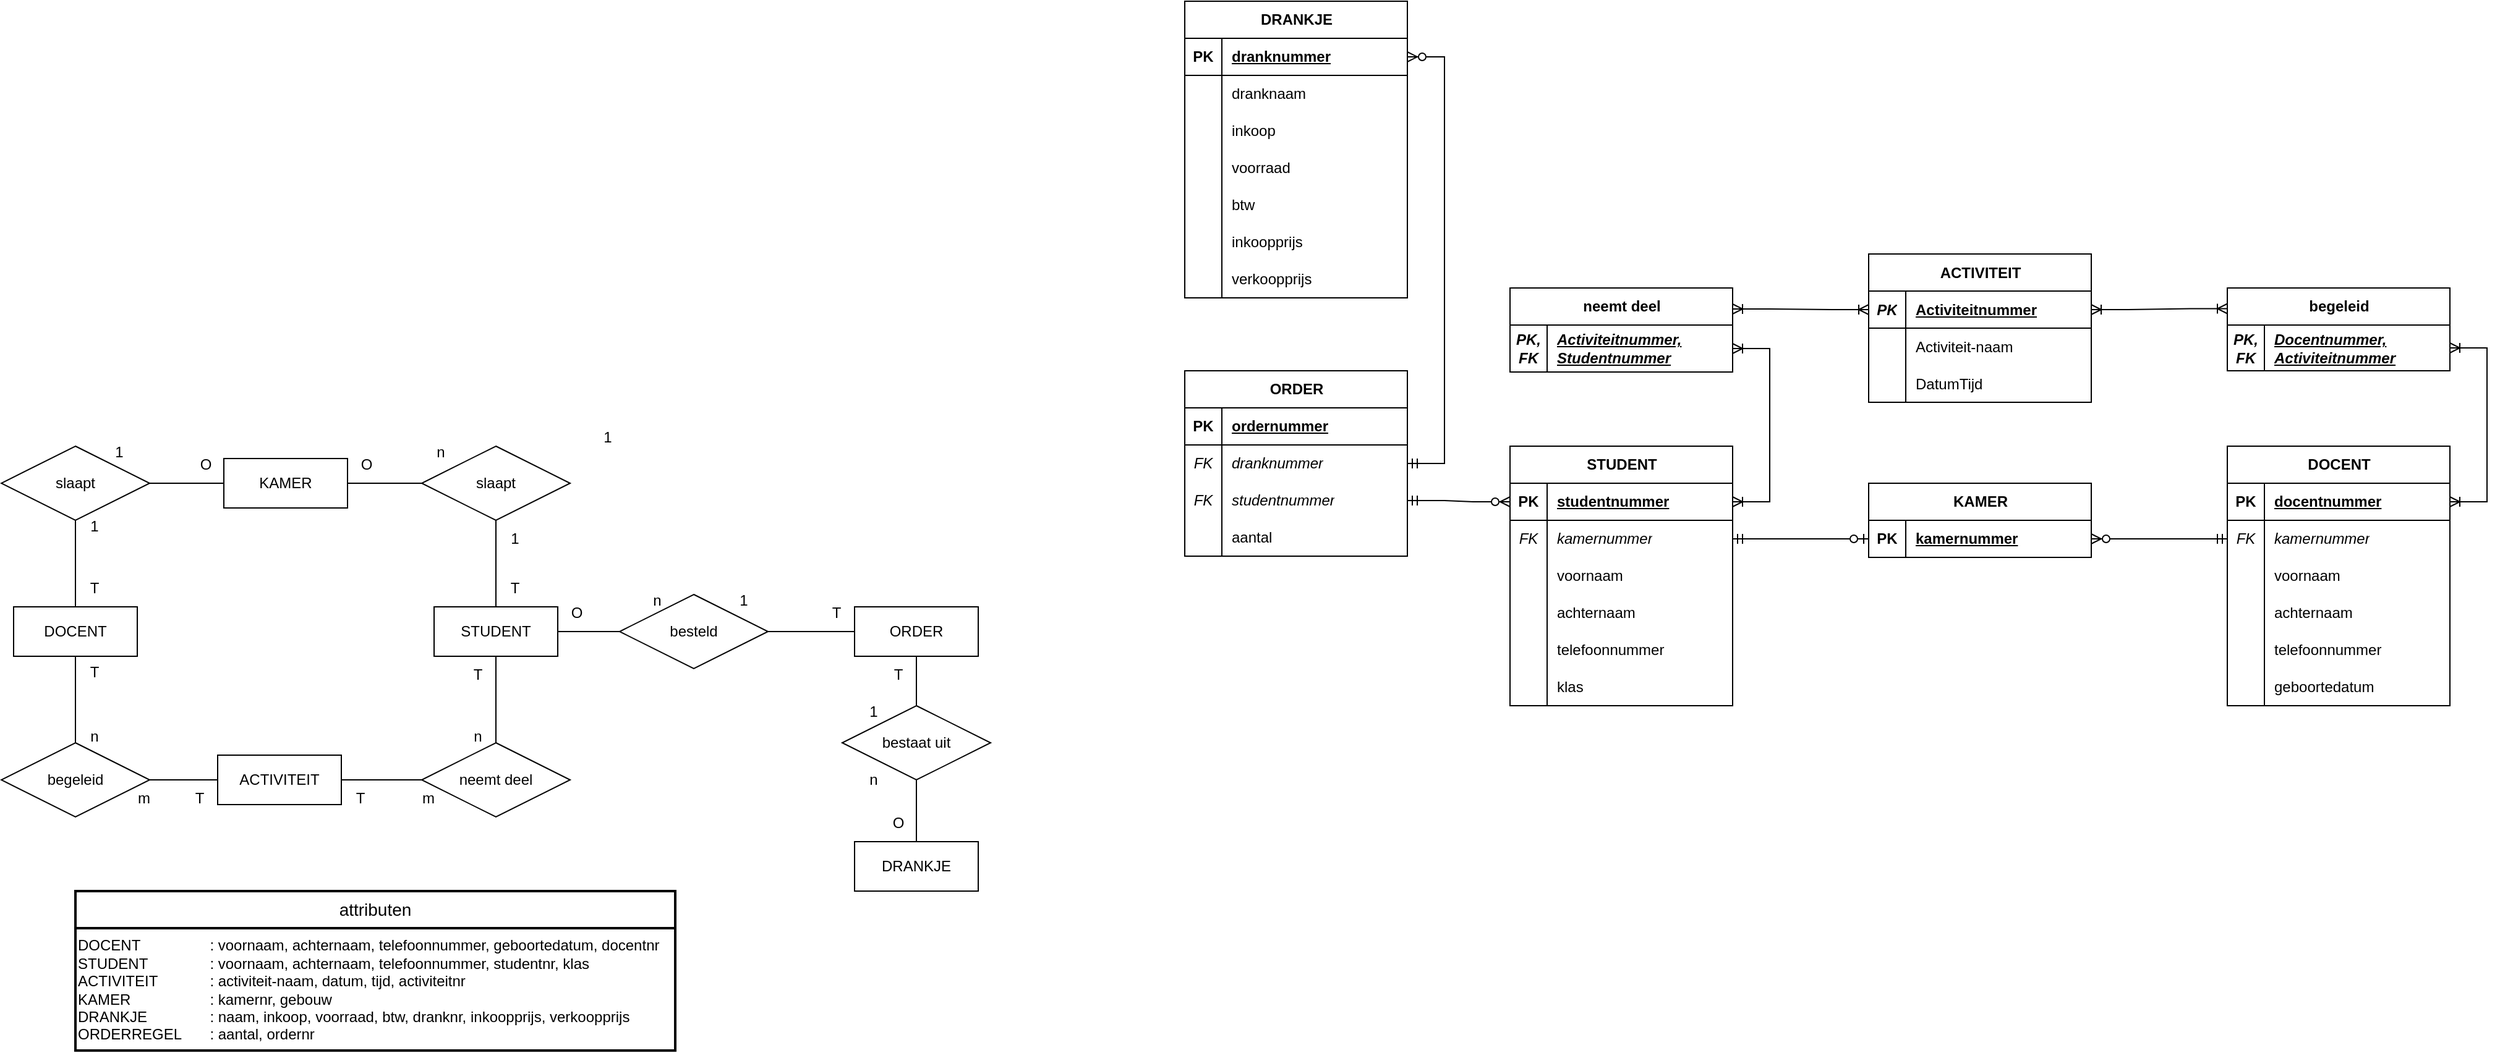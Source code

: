<mxfile version="24.0.5" type="device">
  <diagram name="Pagina-1" id="Z-aRBNLCHlmjmIRSi3kA">
    <mxGraphModel dx="1877" dy="1727" grid="1" gridSize="10" guides="1" tooltips="1" connect="1" arrows="1" fold="1" page="1" pageScale="1" pageWidth="827" pageHeight="1169" math="0" shadow="0">
      <root>
        <mxCell id="0" />
        <mxCell id="1" parent="0" />
        <mxCell id="k1goJdBVAgfSbIwCHlyR-1" value="DOCENT" style="whiteSpace=wrap;html=1;align=center;" parent="1" vertex="1">
          <mxGeometry x="-120" y="330" width="100" height="40" as="geometry" />
        </mxCell>
        <mxCell id="k1goJdBVAgfSbIwCHlyR-2" value="KAMER" style="whiteSpace=wrap;html=1;align=center;" parent="1" vertex="1">
          <mxGeometry x="50" y="210" width="100" height="40" as="geometry" />
        </mxCell>
        <mxCell id="k1goJdBVAgfSbIwCHlyR-5" value="STUDENT" style="whiteSpace=wrap;html=1;align=center;" parent="1" vertex="1">
          <mxGeometry x="220" y="330" width="100" height="40" as="geometry" />
        </mxCell>
        <mxCell id="k1goJdBVAgfSbIwCHlyR-6" value="slaapt" style="shape=rhombus;perimeter=rhombusPerimeter;whiteSpace=wrap;html=1;align=center;" parent="1" vertex="1">
          <mxGeometry x="-130" y="200" width="120" height="60" as="geometry" />
        </mxCell>
        <mxCell id="k1goJdBVAgfSbIwCHlyR-7" value="slaapt" style="shape=rhombus;perimeter=rhombusPerimeter;whiteSpace=wrap;html=1;align=center;" parent="1" vertex="1">
          <mxGeometry x="210" y="200" width="120" height="60" as="geometry" />
        </mxCell>
        <mxCell id="k1goJdBVAgfSbIwCHlyR-8" value="" style="endArrow=none;html=1;rounded=0;entryX=1;entryY=0.5;entryDx=0;entryDy=0;exitX=0;exitY=0.5;exitDx=0;exitDy=0;" parent="1" source="k1goJdBVAgfSbIwCHlyR-2" target="k1goJdBVAgfSbIwCHlyR-6" edge="1">
          <mxGeometry width="50" height="50" relative="1" as="geometry">
            <mxPoint x="-180" y="210" as="sourcePoint" />
            <mxPoint x="-120" y="220" as="targetPoint" />
            <Array as="points" />
          </mxGeometry>
        </mxCell>
        <mxCell id="k1goJdBVAgfSbIwCHlyR-9" value="" style="endArrow=none;html=1;rounded=0;entryX=0;entryY=0.5;entryDx=0;entryDy=0;exitX=1;exitY=0.5;exitDx=0;exitDy=0;" parent="1" source="k1goJdBVAgfSbIwCHlyR-2" target="k1goJdBVAgfSbIwCHlyR-7" edge="1">
          <mxGeometry width="50" height="50" relative="1" as="geometry">
            <mxPoint x="125" y="130" as="sourcePoint" />
            <mxPoint x="40" y="210" as="targetPoint" />
            <Array as="points" />
          </mxGeometry>
        </mxCell>
        <mxCell id="k1goJdBVAgfSbIwCHlyR-10" value="" style="endArrow=none;html=1;rounded=0;exitX=0.5;exitY=0;exitDx=0;exitDy=0;entryX=0.5;entryY=1;entryDx=0;entryDy=0;" parent="1" source="k1goJdBVAgfSbIwCHlyR-1" target="k1goJdBVAgfSbIwCHlyR-6" edge="1">
          <mxGeometry width="50" height="50" relative="1" as="geometry">
            <mxPoint x="-60" y="320" as="sourcePoint" />
            <mxPoint x="-10" y="270" as="targetPoint" />
          </mxGeometry>
        </mxCell>
        <mxCell id="k1goJdBVAgfSbIwCHlyR-12" value="" style="endArrow=none;html=1;rounded=0;entryX=0.5;entryY=0;entryDx=0;entryDy=0;exitX=0.5;exitY=1;exitDx=0;exitDy=0;" parent="1" source="k1goJdBVAgfSbIwCHlyR-7" target="k1goJdBVAgfSbIwCHlyR-5" edge="1">
          <mxGeometry width="50" height="50" relative="1" as="geometry">
            <mxPoint x="220" y="270" as="sourcePoint" />
            <mxPoint x="135" y="350" as="targetPoint" />
          </mxGeometry>
        </mxCell>
        <mxCell id="k1goJdBVAgfSbIwCHlyR-13" value="1" style="text;html=1;align=center;verticalAlign=middle;resizable=0;points=[];autosize=1;strokeColor=none;fillColor=none;" parent="1" vertex="1">
          <mxGeometry x="-70" y="250" width="30" height="30" as="geometry" />
        </mxCell>
        <mxCell id="k1goJdBVAgfSbIwCHlyR-14" value="T" style="text;html=1;align=center;verticalAlign=middle;resizable=0;points=[];autosize=1;strokeColor=none;fillColor=none;" parent="1" vertex="1">
          <mxGeometry x="-70" y="300" width="30" height="30" as="geometry" />
        </mxCell>
        <mxCell id="k1goJdBVAgfSbIwCHlyR-15" value="1" style="text;html=1;align=center;verticalAlign=middle;resizable=0;points=[];autosize=1;strokeColor=none;fillColor=none;" parent="1" vertex="1">
          <mxGeometry x="270" y="260" width="30" height="30" as="geometry" />
        </mxCell>
        <mxCell id="k1goJdBVAgfSbIwCHlyR-16" value="T" style="text;html=1;align=center;verticalAlign=middle;resizable=0;points=[];autosize=1;strokeColor=none;fillColor=none;" parent="1" vertex="1">
          <mxGeometry x="270" y="300" width="30" height="30" as="geometry" />
        </mxCell>
        <mxCell id="k1goJdBVAgfSbIwCHlyR-18" value="O" style="text;html=1;align=center;verticalAlign=middle;resizable=0;points=[];autosize=1;strokeColor=none;fillColor=none;" parent="1" vertex="1">
          <mxGeometry x="20" y="200" width="30" height="30" as="geometry" />
        </mxCell>
        <mxCell id="k1goJdBVAgfSbIwCHlyR-19" value="O" style="text;html=1;align=center;verticalAlign=middle;resizable=0;points=[];autosize=1;strokeColor=none;fillColor=none;" parent="1" vertex="1">
          <mxGeometry x="150" y="200" width="30" height="30" as="geometry" />
        </mxCell>
        <mxCell id="k1goJdBVAgfSbIwCHlyR-20" value="1" style="text;html=1;align=center;verticalAlign=middle;resizable=0;points=[];autosize=1;strokeColor=none;fillColor=none;" parent="1" vertex="1">
          <mxGeometry x="-50" y="190" width="30" height="30" as="geometry" />
        </mxCell>
        <mxCell id="k1goJdBVAgfSbIwCHlyR-21" value="n" style="text;html=1;align=center;verticalAlign=middle;resizable=0;points=[];autosize=1;strokeColor=none;fillColor=none;" parent="1" vertex="1">
          <mxGeometry x="210" y="190" width="30" height="30" as="geometry" />
        </mxCell>
        <mxCell id="k1goJdBVAgfSbIwCHlyR-22" value="begeleid" style="shape=rhombus;perimeter=rhombusPerimeter;whiteSpace=wrap;html=1;align=center;" parent="1" vertex="1">
          <mxGeometry x="-130" y="440" width="120" height="60" as="geometry" />
        </mxCell>
        <mxCell id="k1goJdBVAgfSbIwCHlyR-23" value="" style="endArrow=none;html=1;rounded=0;entryX=0.5;entryY=0;entryDx=0;entryDy=0;exitX=0.5;exitY=1;exitDx=0;exitDy=0;" parent="1" source="k1goJdBVAgfSbIwCHlyR-1" target="k1goJdBVAgfSbIwCHlyR-22" edge="1">
          <mxGeometry width="50" height="50" relative="1" as="geometry">
            <mxPoint x="-50" y="370" as="sourcePoint" />
            <mxPoint x="-25" y="430" as="targetPoint" />
          </mxGeometry>
        </mxCell>
        <mxCell id="k1goJdBVAgfSbIwCHlyR-25" value="" style="endArrow=none;html=1;rounded=0;exitX=0.5;exitY=0;exitDx=0;exitDy=0;entryX=0.5;entryY=1;entryDx=0;entryDy=0;" parent="1" source="k1goJdBVAgfSbIwCHlyR-26" target="k1goJdBVAgfSbIwCHlyR-5" edge="1">
          <mxGeometry width="50" height="50" relative="1" as="geometry">
            <mxPoint x="220" y="430" as="sourcePoint" />
            <mxPoint x="255" y="370" as="targetPoint" />
          </mxGeometry>
        </mxCell>
        <mxCell id="k1goJdBVAgfSbIwCHlyR-26" value="neemt deel" style="shape=rhombus;perimeter=rhombusPerimeter;whiteSpace=wrap;html=1;align=center;" parent="1" vertex="1">
          <mxGeometry x="210" y="440" width="120" height="60" as="geometry" />
        </mxCell>
        <mxCell id="k1goJdBVAgfSbIwCHlyR-28" value="" style="endArrow=none;html=1;rounded=0;entryX=0;entryY=0.5;entryDx=0;entryDy=0;exitX=1;exitY=0.5;exitDx=0;exitDy=0;" parent="1" source="k1goJdBVAgfSbIwCHlyR-22" target="k1goJdBVAgfSbIwCHlyR-30" edge="1">
          <mxGeometry width="50" height="50" relative="1" as="geometry">
            <mxPoint x="-25" y="510" as="sourcePoint" />
            <mxPoint x="70" y="590" as="targetPoint" />
          </mxGeometry>
        </mxCell>
        <mxCell id="k1goJdBVAgfSbIwCHlyR-29" value="" style="endArrow=none;html=1;rounded=0;entryX=1;entryY=0.5;entryDx=0;entryDy=0;exitX=0;exitY=0.5;exitDx=0;exitDy=0;" parent="1" source="k1goJdBVAgfSbIwCHlyR-26" target="k1goJdBVAgfSbIwCHlyR-30" edge="1">
          <mxGeometry width="50" height="50" relative="1" as="geometry">
            <mxPoint x="220" y="510" as="sourcePoint" />
            <mxPoint x="135" y="590" as="targetPoint" />
          </mxGeometry>
        </mxCell>
        <mxCell id="k1goJdBVAgfSbIwCHlyR-30" value="ACTIVITEIT" style="whiteSpace=wrap;html=1;align=center;" parent="1" vertex="1">
          <mxGeometry x="45" y="450" width="100" height="40" as="geometry" />
        </mxCell>
        <mxCell id="k1goJdBVAgfSbIwCHlyR-32" value="T" style="text;html=1;align=center;verticalAlign=middle;resizable=0;points=[];autosize=1;strokeColor=none;fillColor=none;" parent="1" vertex="1">
          <mxGeometry x="-70" y="368" width="30" height="30" as="geometry" />
        </mxCell>
        <mxCell id="k1goJdBVAgfSbIwCHlyR-33" value="n" style="text;html=1;align=center;verticalAlign=middle;resizable=0;points=[];autosize=1;strokeColor=none;fillColor=none;" parent="1" vertex="1">
          <mxGeometry x="-70" y="420" width="30" height="30" as="geometry" />
        </mxCell>
        <mxCell id="k1goJdBVAgfSbIwCHlyR-35" value="T" style="text;html=1;align=center;verticalAlign=middle;resizable=0;points=[];autosize=1;strokeColor=none;fillColor=none;" parent="1" vertex="1">
          <mxGeometry x="240" y="370" width="30" height="30" as="geometry" />
        </mxCell>
        <mxCell id="k1goJdBVAgfSbIwCHlyR-36" value="n" style="text;html=1;align=center;verticalAlign=middle;resizable=0;points=[];autosize=1;strokeColor=none;fillColor=none;" parent="1" vertex="1">
          <mxGeometry x="240" y="420" width="30" height="30" as="geometry" />
        </mxCell>
        <mxCell id="k1goJdBVAgfSbIwCHlyR-37" value="m" style="text;html=1;align=center;verticalAlign=middle;resizable=0;points=[];autosize=1;strokeColor=none;fillColor=none;" parent="1" vertex="1">
          <mxGeometry x="-30" y="470" width="30" height="30" as="geometry" />
        </mxCell>
        <mxCell id="k1goJdBVAgfSbIwCHlyR-38" value="T" style="text;html=1;align=center;verticalAlign=middle;resizable=0;points=[];autosize=1;strokeColor=none;fillColor=none;" parent="1" vertex="1">
          <mxGeometry x="15" y="470" width="30" height="30" as="geometry" />
        </mxCell>
        <mxCell id="k1goJdBVAgfSbIwCHlyR-40" value="m" style="text;html=1;align=center;verticalAlign=middle;resizable=0;points=[];autosize=1;strokeColor=none;fillColor=none;" parent="1" vertex="1">
          <mxGeometry x="200" y="470" width="30" height="30" as="geometry" />
        </mxCell>
        <mxCell id="k1goJdBVAgfSbIwCHlyR-41" value="T" style="text;html=1;align=center;verticalAlign=middle;resizable=0;points=[];autosize=1;strokeColor=none;fillColor=none;" parent="1" vertex="1">
          <mxGeometry x="145" y="470" width="30" height="30" as="geometry" />
        </mxCell>
        <mxCell id="k1goJdBVAgfSbIwCHlyR-51" value="ORDER" style="whiteSpace=wrap;html=1;align=center;" parent="1" vertex="1">
          <mxGeometry x="560" y="330" width="100" height="40" as="geometry" />
        </mxCell>
        <mxCell id="Y3t9jaLZD1pVCzdA1WLM-5" style="edgeStyle=orthogonalEdgeStyle;rounded=0;orthogonalLoop=1;jettySize=auto;html=1;exitX=1;exitY=0.5;exitDx=0;exitDy=0;entryX=0;entryY=0.5;entryDx=0;entryDy=0;endArrow=none;endFill=0;" parent="1" source="k1goJdBVAgfSbIwCHlyR-57" target="k1goJdBVAgfSbIwCHlyR-51" edge="1">
          <mxGeometry relative="1" as="geometry" />
        </mxCell>
        <mxCell id="k1goJdBVAgfSbIwCHlyR-57" value="besteld" style="shape=rhombus;perimeter=rhombusPerimeter;whiteSpace=wrap;html=1;align=center;" parent="1" vertex="1">
          <mxGeometry x="370" y="320" width="120" height="60" as="geometry" />
        </mxCell>
        <mxCell id="k1goJdBVAgfSbIwCHlyR-61" value="" style="endArrow=none;html=1;rounded=0;entryX=0;entryY=0.5;entryDx=0;entryDy=0;exitX=1;exitY=0.5;exitDx=0;exitDy=0;" parent="1" source="k1goJdBVAgfSbIwCHlyR-5" target="k1goJdBVAgfSbIwCHlyR-57" edge="1">
          <mxGeometry width="50" height="50" relative="1" as="geometry">
            <mxPoint x="590" y="390" as="sourcePoint" />
            <mxPoint x="730" y="420" as="targetPoint" />
          </mxGeometry>
        </mxCell>
        <mxCell id="k1goJdBVAgfSbIwCHlyR-68" value="O" style="text;html=1;align=center;verticalAlign=middle;resizable=0;points=[];autosize=1;strokeColor=none;fillColor=none;" parent="1" vertex="1">
          <mxGeometry x="320" y="320" width="30" height="30" as="geometry" />
        </mxCell>
        <mxCell id="k1goJdBVAgfSbIwCHlyR-70" value="n" style="text;html=1;align=center;verticalAlign=middle;resizable=0;points=[];autosize=1;strokeColor=none;fillColor=none;" parent="1" vertex="1">
          <mxGeometry x="385" y="310" width="30" height="30" as="geometry" />
        </mxCell>
        <mxCell id="k1goJdBVAgfSbIwCHlyR-78" value="attributen" style="swimlane;childLayout=stackLayout;horizontal=1;startSize=30;horizontalStack=0;rounded=1;fontSize=14;fontStyle=0;strokeWidth=2;resizeParent=0;resizeLast=1;shadow=0;dashed=0;align=center;arcSize=0;whiteSpace=wrap;html=1;" parent="1" vertex="1">
          <mxGeometry x="-70" y="560" width="485" height="129" as="geometry" />
        </mxCell>
        <mxCell id="k1goJdBVAgfSbIwCHlyR-82" value="DOCENT&amp;nbsp;&lt;span style=&quot;white-space: pre;&quot;&gt;&#x9;&lt;/span&gt;&lt;span style=&quot;white-space: pre;&quot;&gt;&#x9;&lt;/span&gt;: voornaam, achternaam, telefoonnummer, geboortedatum, docentnr&lt;br&gt;STUDENT&lt;span style=&quot;white-space: pre;&quot;&gt;&#x9;&lt;/span&gt;&lt;span style=&quot;white-space: pre;&quot;&gt;&#x9;&lt;/span&gt;: voornaam, achternaam, telefoonnummer, studentnr, klas&lt;br&gt;ACTIVITEIT&lt;span style=&quot;white-space: pre;&quot;&gt;&#x9;&lt;/span&gt;&lt;span style=&quot;white-space: pre;&quot;&gt;&#x9;&lt;/span&gt;: activiteit-naam, datum, tijd, activiteitnr&lt;br&gt;KAMER&lt;span style=&quot;white-space: pre;&quot;&gt;&#x9;&lt;/span&gt;&lt;span style=&quot;white-space: pre;&quot;&gt;&#x9;&lt;/span&gt;&lt;span style=&quot;white-space: pre;&quot;&gt;&#x9;&lt;/span&gt;: kamernr, gebouw&lt;br&gt;&lt;div&gt;DRANKJE&lt;span style=&quot;white-space: pre;&quot;&gt;&#x9;&lt;/span&gt;&lt;span style=&quot;white-space: pre;&quot;&gt;&#x9;&lt;/span&gt;: naam, inkoop, voorraad, btw, dranknr, inkoopprijs, verkoopprijs&lt;br&gt;&lt;/div&gt;&lt;div&gt;ORDERREGEL&lt;span style=&quot;white-space: pre;&quot;&gt;&#x9;&lt;/span&gt;: aantal, ordernr&lt;br&gt;&lt;/div&gt;" style="text;html=1;align=left;verticalAlign=middle;resizable=0;points=[];autosize=1;strokeColor=none;fillColor=none;" parent="k1goJdBVAgfSbIwCHlyR-78" vertex="1">
          <mxGeometry y="30" width="485" height="99" as="geometry" />
        </mxCell>
        <mxCell id="3FRYrLVpLAwxs5cZam68-14" value="DRANKJE" style="shape=table;startSize=30;container=1;collapsible=1;childLayout=tableLayout;fixedRows=1;rowLines=0;fontStyle=1;align=center;resizeLast=1;html=1;" parent="1" vertex="1">
          <mxGeometry x="827" y="-160" width="180" height="240" as="geometry" />
        </mxCell>
        <mxCell id="3FRYrLVpLAwxs5cZam68-15" value="" style="shape=tableRow;horizontal=0;startSize=0;swimlaneHead=0;swimlaneBody=0;fillColor=none;collapsible=0;dropTarget=0;points=[[0,0.5],[1,0.5]];portConstraint=eastwest;top=0;left=0;right=0;bottom=1;" parent="3FRYrLVpLAwxs5cZam68-14" vertex="1">
          <mxGeometry y="30" width="180" height="30" as="geometry" />
        </mxCell>
        <mxCell id="3FRYrLVpLAwxs5cZam68-16" value="PK" style="shape=partialRectangle;connectable=0;fillColor=none;top=0;left=0;bottom=0;right=0;fontStyle=1;overflow=hidden;whiteSpace=wrap;html=1;" parent="3FRYrLVpLAwxs5cZam68-15" vertex="1">
          <mxGeometry width="30" height="30" as="geometry">
            <mxRectangle width="30" height="30" as="alternateBounds" />
          </mxGeometry>
        </mxCell>
        <mxCell id="3FRYrLVpLAwxs5cZam68-17" value="dranknummer" style="shape=partialRectangle;connectable=0;fillColor=none;top=0;left=0;bottom=0;right=0;align=left;spacingLeft=6;fontStyle=5;overflow=hidden;whiteSpace=wrap;html=1;" parent="3FRYrLVpLAwxs5cZam68-15" vertex="1">
          <mxGeometry x="30" width="150" height="30" as="geometry">
            <mxRectangle width="150" height="30" as="alternateBounds" />
          </mxGeometry>
        </mxCell>
        <mxCell id="3FRYrLVpLAwxs5cZam68-18" value="" style="shape=tableRow;horizontal=0;startSize=0;swimlaneHead=0;swimlaneBody=0;fillColor=none;collapsible=0;dropTarget=0;points=[[0,0.5],[1,0.5]];portConstraint=eastwest;top=0;left=0;right=0;bottom=0;" parent="3FRYrLVpLAwxs5cZam68-14" vertex="1">
          <mxGeometry y="60" width="180" height="30" as="geometry" />
        </mxCell>
        <mxCell id="3FRYrLVpLAwxs5cZam68-19" value="" style="shape=partialRectangle;connectable=0;fillColor=none;top=0;left=0;bottom=0;right=0;editable=1;overflow=hidden;whiteSpace=wrap;html=1;" parent="3FRYrLVpLAwxs5cZam68-18" vertex="1">
          <mxGeometry width="30" height="30" as="geometry">
            <mxRectangle width="30" height="30" as="alternateBounds" />
          </mxGeometry>
        </mxCell>
        <mxCell id="3FRYrLVpLAwxs5cZam68-20" value="dranknaam" style="shape=partialRectangle;connectable=0;fillColor=none;top=0;left=0;bottom=0;right=0;align=left;spacingLeft=6;overflow=hidden;whiteSpace=wrap;html=1;" parent="3FRYrLVpLAwxs5cZam68-18" vertex="1">
          <mxGeometry x="30" width="150" height="30" as="geometry">
            <mxRectangle width="150" height="30" as="alternateBounds" />
          </mxGeometry>
        </mxCell>
        <mxCell id="3FRYrLVpLAwxs5cZam68-21" value="" style="shape=tableRow;horizontal=0;startSize=0;swimlaneHead=0;swimlaneBody=0;fillColor=none;collapsible=0;dropTarget=0;points=[[0,0.5],[1,0.5]];portConstraint=eastwest;top=0;left=0;right=0;bottom=0;" parent="3FRYrLVpLAwxs5cZam68-14" vertex="1">
          <mxGeometry y="90" width="180" height="30" as="geometry" />
        </mxCell>
        <mxCell id="3FRYrLVpLAwxs5cZam68-22" value="" style="shape=partialRectangle;connectable=0;fillColor=none;top=0;left=0;bottom=0;right=0;editable=1;overflow=hidden;whiteSpace=wrap;html=1;" parent="3FRYrLVpLAwxs5cZam68-21" vertex="1">
          <mxGeometry width="30" height="30" as="geometry">
            <mxRectangle width="30" height="30" as="alternateBounds" />
          </mxGeometry>
        </mxCell>
        <mxCell id="3FRYrLVpLAwxs5cZam68-23" value="inkoop" style="shape=partialRectangle;connectable=0;fillColor=none;top=0;left=0;bottom=0;right=0;align=left;spacingLeft=6;overflow=hidden;whiteSpace=wrap;html=1;" parent="3FRYrLVpLAwxs5cZam68-21" vertex="1">
          <mxGeometry x="30" width="150" height="30" as="geometry">
            <mxRectangle width="150" height="30" as="alternateBounds" />
          </mxGeometry>
        </mxCell>
        <mxCell id="9_S7HZT8JU6Q6_hs3_HT-1" style="shape=tableRow;horizontal=0;startSize=0;swimlaneHead=0;swimlaneBody=0;fillColor=none;collapsible=0;dropTarget=0;points=[[0,0.5],[1,0.5]];portConstraint=eastwest;top=0;left=0;right=0;bottom=0;" parent="3FRYrLVpLAwxs5cZam68-14" vertex="1">
          <mxGeometry y="120" width="180" height="30" as="geometry" />
        </mxCell>
        <mxCell id="9_S7HZT8JU6Q6_hs3_HT-2" value="" style="shape=partialRectangle;connectable=0;fillColor=none;top=0;left=0;bottom=0;right=0;editable=1;overflow=hidden;whiteSpace=wrap;html=1;" parent="9_S7HZT8JU6Q6_hs3_HT-1" vertex="1">
          <mxGeometry width="30" height="30" as="geometry">
            <mxRectangle width="30" height="30" as="alternateBounds" />
          </mxGeometry>
        </mxCell>
        <mxCell id="9_S7HZT8JU6Q6_hs3_HT-3" value="voorraad" style="shape=partialRectangle;connectable=0;fillColor=none;top=0;left=0;bottom=0;right=0;align=left;spacingLeft=6;overflow=hidden;whiteSpace=wrap;html=1;" parent="9_S7HZT8JU6Q6_hs3_HT-1" vertex="1">
          <mxGeometry x="30" width="150" height="30" as="geometry">
            <mxRectangle width="150" height="30" as="alternateBounds" />
          </mxGeometry>
        </mxCell>
        <mxCell id="Y3t9jaLZD1pVCzdA1WLM-40" style="shape=tableRow;horizontal=0;startSize=0;swimlaneHead=0;swimlaneBody=0;fillColor=none;collapsible=0;dropTarget=0;points=[[0,0.5],[1,0.5]];portConstraint=eastwest;top=0;left=0;right=0;bottom=0;" parent="3FRYrLVpLAwxs5cZam68-14" vertex="1">
          <mxGeometry y="150" width="180" height="30" as="geometry" />
        </mxCell>
        <mxCell id="Y3t9jaLZD1pVCzdA1WLM-41" style="shape=partialRectangle;connectable=0;fillColor=none;top=0;left=0;bottom=0;right=0;editable=1;overflow=hidden;whiteSpace=wrap;html=1;" parent="Y3t9jaLZD1pVCzdA1WLM-40" vertex="1">
          <mxGeometry width="30" height="30" as="geometry">
            <mxRectangle width="30" height="30" as="alternateBounds" />
          </mxGeometry>
        </mxCell>
        <mxCell id="Y3t9jaLZD1pVCzdA1WLM-42" value="btw" style="shape=partialRectangle;connectable=0;fillColor=none;top=0;left=0;bottom=0;right=0;align=left;spacingLeft=6;overflow=hidden;whiteSpace=wrap;html=1;" parent="Y3t9jaLZD1pVCzdA1WLM-40" vertex="1">
          <mxGeometry x="30" width="150" height="30" as="geometry">
            <mxRectangle width="150" height="30" as="alternateBounds" />
          </mxGeometry>
        </mxCell>
        <mxCell id="OFbzHVw4V1jDJFEZ7-5r-1" style="shape=tableRow;horizontal=0;startSize=0;swimlaneHead=0;swimlaneBody=0;fillColor=none;collapsible=0;dropTarget=0;points=[[0,0.5],[1,0.5]];portConstraint=eastwest;top=0;left=0;right=0;bottom=0;" vertex="1" parent="3FRYrLVpLAwxs5cZam68-14">
          <mxGeometry y="180" width="180" height="30" as="geometry" />
        </mxCell>
        <mxCell id="OFbzHVw4V1jDJFEZ7-5r-2" style="shape=partialRectangle;connectable=0;fillColor=none;top=0;left=0;bottom=0;right=0;editable=1;overflow=hidden;whiteSpace=wrap;html=1;" vertex="1" parent="OFbzHVw4V1jDJFEZ7-5r-1">
          <mxGeometry width="30" height="30" as="geometry">
            <mxRectangle width="30" height="30" as="alternateBounds" />
          </mxGeometry>
        </mxCell>
        <mxCell id="OFbzHVw4V1jDJFEZ7-5r-3" value="inkoopprijs" style="shape=partialRectangle;connectable=0;fillColor=none;top=0;left=0;bottom=0;right=0;align=left;spacingLeft=6;overflow=hidden;whiteSpace=wrap;html=1;" vertex="1" parent="OFbzHVw4V1jDJFEZ7-5r-1">
          <mxGeometry x="30" width="150" height="30" as="geometry">
            <mxRectangle width="150" height="30" as="alternateBounds" />
          </mxGeometry>
        </mxCell>
        <mxCell id="OFbzHVw4V1jDJFEZ7-5r-4" style="shape=tableRow;horizontal=0;startSize=0;swimlaneHead=0;swimlaneBody=0;fillColor=none;collapsible=0;dropTarget=0;points=[[0,0.5],[1,0.5]];portConstraint=eastwest;top=0;left=0;right=0;bottom=0;" vertex="1" parent="3FRYrLVpLAwxs5cZam68-14">
          <mxGeometry y="210" width="180" height="30" as="geometry" />
        </mxCell>
        <mxCell id="OFbzHVw4V1jDJFEZ7-5r-5" style="shape=partialRectangle;connectable=0;fillColor=none;top=0;left=0;bottom=0;right=0;editable=1;overflow=hidden;whiteSpace=wrap;html=1;" vertex="1" parent="OFbzHVw4V1jDJFEZ7-5r-4">
          <mxGeometry width="30" height="30" as="geometry">
            <mxRectangle width="30" height="30" as="alternateBounds" />
          </mxGeometry>
        </mxCell>
        <mxCell id="OFbzHVw4V1jDJFEZ7-5r-6" value="verkoopprijs" style="shape=partialRectangle;connectable=0;fillColor=none;top=0;left=0;bottom=0;right=0;align=left;spacingLeft=6;overflow=hidden;whiteSpace=wrap;html=1;" vertex="1" parent="OFbzHVw4V1jDJFEZ7-5r-4">
          <mxGeometry x="30" width="150" height="30" as="geometry">
            <mxRectangle width="150" height="30" as="alternateBounds" />
          </mxGeometry>
        </mxCell>
        <mxCell id="3zYzmXw8vQ1_7knW-XHF-48" value="STUDENT" style="shape=table;startSize=30;container=1;collapsible=1;childLayout=tableLayout;fixedRows=1;rowLines=0;fontStyle=1;align=center;resizeLast=1;html=1;" parent="1" vertex="1">
          <mxGeometry x="1090" y="200" width="180" height="210" as="geometry" />
        </mxCell>
        <mxCell id="3zYzmXw8vQ1_7knW-XHF-49" value="" style="shape=tableRow;horizontal=0;startSize=0;swimlaneHead=0;swimlaneBody=0;fillColor=none;collapsible=0;dropTarget=0;points=[[0,0.5],[1,0.5]];portConstraint=eastwest;top=0;left=0;right=0;bottom=1;" parent="3zYzmXw8vQ1_7knW-XHF-48" vertex="1">
          <mxGeometry y="30" width="180" height="30" as="geometry" />
        </mxCell>
        <mxCell id="3zYzmXw8vQ1_7knW-XHF-50" value="PK" style="shape=partialRectangle;connectable=0;fillColor=none;top=0;left=0;bottom=0;right=0;fontStyle=1;overflow=hidden;whiteSpace=wrap;html=1;" parent="3zYzmXw8vQ1_7knW-XHF-49" vertex="1">
          <mxGeometry width="30" height="30" as="geometry">
            <mxRectangle width="30" height="30" as="alternateBounds" />
          </mxGeometry>
        </mxCell>
        <mxCell id="3zYzmXw8vQ1_7knW-XHF-51" value="studentnummer" style="shape=partialRectangle;connectable=0;fillColor=none;top=0;left=0;bottom=0;right=0;align=left;spacingLeft=6;fontStyle=5;overflow=hidden;whiteSpace=wrap;html=1;" parent="3zYzmXw8vQ1_7knW-XHF-49" vertex="1">
          <mxGeometry x="30" width="150" height="30" as="geometry">
            <mxRectangle width="150" height="30" as="alternateBounds" />
          </mxGeometry>
        </mxCell>
        <mxCell id="Y3t9jaLZD1pVCzdA1WLM-31" style="shape=tableRow;horizontal=0;startSize=0;swimlaneHead=0;swimlaneBody=0;fillColor=none;collapsible=0;dropTarget=0;points=[[0,0.5],[1,0.5]];portConstraint=eastwest;top=0;left=0;right=0;bottom=0;" parent="3zYzmXw8vQ1_7knW-XHF-48" vertex="1">
          <mxGeometry y="60" width="180" height="30" as="geometry" />
        </mxCell>
        <mxCell id="Y3t9jaLZD1pVCzdA1WLM-32" value="&lt;i&gt;FK&lt;/i&gt;" style="shape=partialRectangle;connectable=0;fillColor=none;top=0;left=0;bottom=0;right=0;editable=1;overflow=hidden;whiteSpace=wrap;html=1;" parent="Y3t9jaLZD1pVCzdA1WLM-31" vertex="1">
          <mxGeometry width="30" height="30" as="geometry">
            <mxRectangle width="30" height="30" as="alternateBounds" />
          </mxGeometry>
        </mxCell>
        <mxCell id="Y3t9jaLZD1pVCzdA1WLM-33" value="&lt;i&gt;kamernummer&lt;/i&gt;" style="shape=partialRectangle;connectable=0;fillColor=none;top=0;left=0;bottom=0;right=0;align=left;spacingLeft=6;overflow=hidden;whiteSpace=wrap;html=1;" parent="Y3t9jaLZD1pVCzdA1WLM-31" vertex="1">
          <mxGeometry x="30" width="150" height="30" as="geometry">
            <mxRectangle width="150" height="30" as="alternateBounds" />
          </mxGeometry>
        </mxCell>
        <mxCell id="3zYzmXw8vQ1_7knW-XHF-52" value="" style="shape=tableRow;horizontal=0;startSize=0;swimlaneHead=0;swimlaneBody=0;fillColor=none;collapsible=0;dropTarget=0;points=[[0,0.5],[1,0.5]];portConstraint=eastwest;top=0;left=0;right=0;bottom=0;" parent="3zYzmXw8vQ1_7knW-XHF-48" vertex="1">
          <mxGeometry y="90" width="180" height="30" as="geometry" />
        </mxCell>
        <mxCell id="3zYzmXw8vQ1_7knW-XHF-53" value="" style="shape=partialRectangle;connectable=0;fillColor=none;top=0;left=0;bottom=0;right=0;editable=1;overflow=hidden;whiteSpace=wrap;html=1;" parent="3zYzmXw8vQ1_7knW-XHF-52" vertex="1">
          <mxGeometry width="30" height="30" as="geometry">
            <mxRectangle width="30" height="30" as="alternateBounds" />
          </mxGeometry>
        </mxCell>
        <mxCell id="3zYzmXw8vQ1_7knW-XHF-54" value="voornaam" style="shape=partialRectangle;connectable=0;fillColor=none;top=0;left=0;bottom=0;right=0;align=left;spacingLeft=6;overflow=hidden;whiteSpace=wrap;html=1;" parent="3zYzmXw8vQ1_7knW-XHF-52" vertex="1">
          <mxGeometry x="30" width="150" height="30" as="geometry">
            <mxRectangle width="150" height="30" as="alternateBounds" />
          </mxGeometry>
        </mxCell>
        <mxCell id="3zYzmXw8vQ1_7knW-XHF-55" value="" style="shape=tableRow;horizontal=0;startSize=0;swimlaneHead=0;swimlaneBody=0;fillColor=none;collapsible=0;dropTarget=0;points=[[0,0.5],[1,0.5]];portConstraint=eastwest;top=0;left=0;right=0;bottom=0;" parent="3zYzmXw8vQ1_7knW-XHF-48" vertex="1">
          <mxGeometry y="120" width="180" height="30" as="geometry" />
        </mxCell>
        <mxCell id="3zYzmXw8vQ1_7knW-XHF-56" value="" style="shape=partialRectangle;connectable=0;fillColor=none;top=0;left=0;bottom=0;right=0;editable=1;overflow=hidden;whiteSpace=wrap;html=1;" parent="3zYzmXw8vQ1_7knW-XHF-55" vertex="1">
          <mxGeometry width="30" height="30" as="geometry">
            <mxRectangle width="30" height="30" as="alternateBounds" />
          </mxGeometry>
        </mxCell>
        <mxCell id="3zYzmXw8vQ1_7knW-XHF-57" value="achternaam" style="shape=partialRectangle;connectable=0;fillColor=none;top=0;left=0;bottom=0;right=0;align=left;spacingLeft=6;overflow=hidden;whiteSpace=wrap;html=1;" parent="3zYzmXw8vQ1_7knW-XHF-55" vertex="1">
          <mxGeometry x="30" width="150" height="30" as="geometry">
            <mxRectangle width="150" height="30" as="alternateBounds" />
          </mxGeometry>
        </mxCell>
        <mxCell id="3zYzmXw8vQ1_7knW-XHF-58" value="" style="shape=tableRow;horizontal=0;startSize=0;swimlaneHead=0;swimlaneBody=0;fillColor=none;collapsible=0;dropTarget=0;points=[[0,0.5],[1,0.5]];portConstraint=eastwest;top=0;left=0;right=0;bottom=0;" parent="3zYzmXw8vQ1_7knW-XHF-48" vertex="1">
          <mxGeometry y="150" width="180" height="30" as="geometry" />
        </mxCell>
        <mxCell id="3zYzmXw8vQ1_7knW-XHF-59" value="" style="shape=partialRectangle;connectable=0;fillColor=none;top=0;left=0;bottom=0;right=0;editable=1;overflow=hidden;whiteSpace=wrap;html=1;" parent="3zYzmXw8vQ1_7knW-XHF-58" vertex="1">
          <mxGeometry width="30" height="30" as="geometry">
            <mxRectangle width="30" height="30" as="alternateBounds" />
          </mxGeometry>
        </mxCell>
        <mxCell id="3zYzmXw8vQ1_7knW-XHF-60" value="telefoonnummer" style="shape=partialRectangle;connectable=0;fillColor=none;top=0;left=0;bottom=0;right=0;align=left;spacingLeft=6;overflow=hidden;whiteSpace=wrap;html=1;" parent="3zYzmXw8vQ1_7knW-XHF-58" vertex="1">
          <mxGeometry x="30" width="150" height="30" as="geometry">
            <mxRectangle width="150" height="30" as="alternateBounds" />
          </mxGeometry>
        </mxCell>
        <mxCell id="3zYzmXw8vQ1_7knW-XHF-61" style="shape=tableRow;horizontal=0;startSize=0;swimlaneHead=0;swimlaneBody=0;fillColor=none;collapsible=0;dropTarget=0;points=[[0,0.5],[1,0.5]];portConstraint=eastwest;top=0;left=0;right=0;bottom=0;" parent="3zYzmXw8vQ1_7knW-XHF-48" vertex="1">
          <mxGeometry y="180" width="180" height="30" as="geometry" />
        </mxCell>
        <mxCell id="3zYzmXw8vQ1_7knW-XHF-62" style="shape=partialRectangle;connectable=0;fillColor=none;top=0;left=0;bottom=0;right=0;editable=1;overflow=hidden;whiteSpace=wrap;html=1;" parent="3zYzmXw8vQ1_7knW-XHF-61" vertex="1">
          <mxGeometry width="30" height="30" as="geometry">
            <mxRectangle width="30" height="30" as="alternateBounds" />
          </mxGeometry>
        </mxCell>
        <mxCell id="3zYzmXw8vQ1_7knW-XHF-63" value="klas" style="shape=partialRectangle;connectable=0;fillColor=none;top=0;left=0;bottom=0;right=0;align=left;spacingLeft=6;overflow=hidden;whiteSpace=wrap;html=1;" parent="3zYzmXw8vQ1_7knW-XHF-61" vertex="1">
          <mxGeometry x="30" width="150" height="30" as="geometry">
            <mxRectangle width="150" height="30" as="alternateBounds" />
          </mxGeometry>
        </mxCell>
        <mxCell id="3zYzmXw8vQ1_7knW-XHF-67" value="KAMER" style="shape=table;startSize=30;container=1;collapsible=1;childLayout=tableLayout;fixedRows=1;rowLines=0;fontStyle=1;align=center;resizeLast=1;html=1;" parent="1" vertex="1">
          <mxGeometry x="1380" y="230" width="180" height="60" as="geometry" />
        </mxCell>
        <mxCell id="3zYzmXw8vQ1_7knW-XHF-68" value="" style="shape=tableRow;horizontal=0;startSize=0;swimlaneHead=0;swimlaneBody=0;fillColor=none;collapsible=0;dropTarget=0;points=[[0,0.5],[1,0.5]];portConstraint=eastwest;top=0;left=0;right=0;bottom=1;" parent="3zYzmXw8vQ1_7knW-XHF-67" vertex="1">
          <mxGeometry y="30" width="180" height="30" as="geometry" />
        </mxCell>
        <mxCell id="3zYzmXw8vQ1_7knW-XHF-69" value="PK" style="shape=partialRectangle;connectable=0;fillColor=none;top=0;left=0;bottom=0;right=0;fontStyle=1;overflow=hidden;whiteSpace=wrap;html=1;" parent="3zYzmXw8vQ1_7knW-XHF-68" vertex="1">
          <mxGeometry width="30" height="30" as="geometry">
            <mxRectangle width="30" height="30" as="alternateBounds" />
          </mxGeometry>
        </mxCell>
        <mxCell id="3zYzmXw8vQ1_7knW-XHF-70" value="kamernummer" style="shape=partialRectangle;connectable=0;fillColor=none;top=0;left=0;bottom=0;right=0;align=left;spacingLeft=6;fontStyle=5;overflow=hidden;whiteSpace=wrap;html=1;" parent="3zYzmXw8vQ1_7knW-XHF-68" vertex="1">
          <mxGeometry x="30" width="150" height="30" as="geometry">
            <mxRectangle width="150" height="30" as="alternateBounds" />
          </mxGeometry>
        </mxCell>
        <mxCell id="3zYzmXw8vQ1_7knW-XHF-74" value="DOCENT" style="shape=table;startSize=30;container=1;collapsible=1;childLayout=tableLayout;fixedRows=1;rowLines=0;fontStyle=1;align=center;resizeLast=1;html=1;" parent="1" vertex="1">
          <mxGeometry x="1670" y="200" width="180" height="210" as="geometry" />
        </mxCell>
        <mxCell id="3zYzmXw8vQ1_7knW-XHF-75" value="" style="shape=tableRow;horizontal=0;startSize=0;swimlaneHead=0;swimlaneBody=0;fillColor=none;collapsible=0;dropTarget=0;points=[[0,0.5],[1,0.5]];portConstraint=eastwest;top=0;left=0;right=0;bottom=1;" parent="3zYzmXw8vQ1_7knW-XHF-74" vertex="1">
          <mxGeometry y="30" width="180" height="30" as="geometry" />
        </mxCell>
        <mxCell id="3zYzmXw8vQ1_7knW-XHF-76" value="PK" style="shape=partialRectangle;connectable=0;fillColor=none;top=0;left=0;bottom=0;right=0;fontStyle=1;overflow=hidden;whiteSpace=wrap;html=1;" parent="3zYzmXw8vQ1_7knW-XHF-75" vertex="1">
          <mxGeometry width="30" height="30" as="geometry">
            <mxRectangle width="30" height="30" as="alternateBounds" />
          </mxGeometry>
        </mxCell>
        <mxCell id="3zYzmXw8vQ1_7knW-XHF-77" value="docentnummer" style="shape=partialRectangle;connectable=0;fillColor=none;top=0;left=0;bottom=0;right=0;align=left;spacingLeft=6;fontStyle=5;overflow=hidden;whiteSpace=wrap;html=1;" parent="3zYzmXw8vQ1_7knW-XHF-75" vertex="1">
          <mxGeometry x="30" width="150" height="30" as="geometry">
            <mxRectangle width="150" height="30" as="alternateBounds" />
          </mxGeometry>
        </mxCell>
        <mxCell id="Y3t9jaLZD1pVCzdA1WLM-35" style="shape=tableRow;horizontal=0;startSize=0;swimlaneHead=0;swimlaneBody=0;fillColor=none;collapsible=0;dropTarget=0;points=[[0,0.5],[1,0.5]];portConstraint=eastwest;top=0;left=0;right=0;bottom=0;" parent="3zYzmXw8vQ1_7knW-XHF-74" vertex="1">
          <mxGeometry y="60" width="180" height="30" as="geometry" />
        </mxCell>
        <mxCell id="Y3t9jaLZD1pVCzdA1WLM-36" value="&lt;i&gt;FK&lt;/i&gt;" style="shape=partialRectangle;connectable=0;fillColor=none;top=0;left=0;bottom=0;right=0;editable=1;overflow=hidden;whiteSpace=wrap;html=1;" parent="Y3t9jaLZD1pVCzdA1WLM-35" vertex="1">
          <mxGeometry width="30" height="30" as="geometry">
            <mxRectangle width="30" height="30" as="alternateBounds" />
          </mxGeometry>
        </mxCell>
        <mxCell id="Y3t9jaLZD1pVCzdA1WLM-37" value="&lt;i&gt;kamernummer&lt;/i&gt;" style="shape=partialRectangle;connectable=0;fillColor=none;top=0;left=0;bottom=0;right=0;align=left;spacingLeft=6;overflow=hidden;whiteSpace=wrap;html=1;" parent="Y3t9jaLZD1pVCzdA1WLM-35" vertex="1">
          <mxGeometry x="30" width="150" height="30" as="geometry">
            <mxRectangle width="150" height="30" as="alternateBounds" />
          </mxGeometry>
        </mxCell>
        <mxCell id="3zYzmXw8vQ1_7knW-XHF-78" value="" style="shape=tableRow;horizontal=0;startSize=0;swimlaneHead=0;swimlaneBody=0;fillColor=none;collapsible=0;dropTarget=0;points=[[0,0.5],[1,0.5]];portConstraint=eastwest;top=0;left=0;right=0;bottom=0;" parent="3zYzmXw8vQ1_7knW-XHF-74" vertex="1">
          <mxGeometry y="90" width="180" height="30" as="geometry" />
        </mxCell>
        <mxCell id="3zYzmXw8vQ1_7knW-XHF-79" value="" style="shape=partialRectangle;connectable=0;fillColor=none;top=0;left=0;bottom=0;right=0;editable=1;overflow=hidden;whiteSpace=wrap;html=1;" parent="3zYzmXw8vQ1_7knW-XHF-78" vertex="1">
          <mxGeometry width="30" height="30" as="geometry">
            <mxRectangle width="30" height="30" as="alternateBounds" />
          </mxGeometry>
        </mxCell>
        <mxCell id="3zYzmXw8vQ1_7knW-XHF-80" value="voornaam" style="shape=partialRectangle;connectable=0;fillColor=none;top=0;left=0;bottom=0;right=0;align=left;spacingLeft=6;overflow=hidden;whiteSpace=wrap;html=1;" parent="3zYzmXw8vQ1_7knW-XHF-78" vertex="1">
          <mxGeometry x="30" width="150" height="30" as="geometry">
            <mxRectangle width="150" height="30" as="alternateBounds" />
          </mxGeometry>
        </mxCell>
        <mxCell id="3zYzmXw8vQ1_7knW-XHF-81" value="" style="shape=tableRow;horizontal=0;startSize=0;swimlaneHead=0;swimlaneBody=0;fillColor=none;collapsible=0;dropTarget=0;points=[[0,0.5],[1,0.5]];portConstraint=eastwest;top=0;left=0;right=0;bottom=0;" parent="3zYzmXw8vQ1_7knW-XHF-74" vertex="1">
          <mxGeometry y="120" width="180" height="30" as="geometry" />
        </mxCell>
        <mxCell id="3zYzmXw8vQ1_7knW-XHF-82" value="" style="shape=partialRectangle;connectable=0;fillColor=none;top=0;left=0;bottom=0;right=0;editable=1;overflow=hidden;whiteSpace=wrap;html=1;" parent="3zYzmXw8vQ1_7knW-XHF-81" vertex="1">
          <mxGeometry width="30" height="30" as="geometry">
            <mxRectangle width="30" height="30" as="alternateBounds" />
          </mxGeometry>
        </mxCell>
        <mxCell id="3zYzmXw8vQ1_7knW-XHF-83" value="achternaam" style="shape=partialRectangle;connectable=0;fillColor=none;top=0;left=0;bottom=0;right=0;align=left;spacingLeft=6;overflow=hidden;whiteSpace=wrap;html=1;" parent="3zYzmXw8vQ1_7knW-XHF-81" vertex="1">
          <mxGeometry x="30" width="150" height="30" as="geometry">
            <mxRectangle width="150" height="30" as="alternateBounds" />
          </mxGeometry>
        </mxCell>
        <mxCell id="3zYzmXw8vQ1_7knW-XHF-84" value="" style="shape=tableRow;horizontal=0;startSize=0;swimlaneHead=0;swimlaneBody=0;fillColor=none;collapsible=0;dropTarget=0;points=[[0,0.5],[1,0.5]];portConstraint=eastwest;top=0;left=0;right=0;bottom=0;" parent="3zYzmXw8vQ1_7knW-XHF-74" vertex="1">
          <mxGeometry y="150" width="180" height="30" as="geometry" />
        </mxCell>
        <mxCell id="3zYzmXw8vQ1_7knW-XHF-85" value="" style="shape=partialRectangle;connectable=0;fillColor=none;top=0;left=0;bottom=0;right=0;editable=1;overflow=hidden;whiteSpace=wrap;html=1;" parent="3zYzmXw8vQ1_7knW-XHF-84" vertex="1">
          <mxGeometry width="30" height="30" as="geometry">
            <mxRectangle width="30" height="30" as="alternateBounds" />
          </mxGeometry>
        </mxCell>
        <mxCell id="3zYzmXw8vQ1_7knW-XHF-86" value="telefoonnummer" style="shape=partialRectangle;connectable=0;fillColor=none;top=0;left=0;bottom=0;right=0;align=left;spacingLeft=6;overflow=hidden;whiteSpace=wrap;html=1;" parent="3zYzmXw8vQ1_7knW-XHF-84" vertex="1">
          <mxGeometry x="30" width="150" height="30" as="geometry">
            <mxRectangle width="150" height="30" as="alternateBounds" />
          </mxGeometry>
        </mxCell>
        <mxCell id="3zYzmXw8vQ1_7knW-XHF-87" style="shape=tableRow;horizontal=0;startSize=0;swimlaneHead=0;swimlaneBody=0;fillColor=none;collapsible=0;dropTarget=0;points=[[0,0.5],[1,0.5]];portConstraint=eastwest;top=0;left=0;right=0;bottom=0;" parent="3zYzmXw8vQ1_7knW-XHF-74" vertex="1">
          <mxGeometry y="180" width="180" height="30" as="geometry" />
        </mxCell>
        <mxCell id="3zYzmXw8vQ1_7knW-XHF-88" style="shape=partialRectangle;connectable=0;fillColor=none;top=0;left=0;bottom=0;right=0;editable=1;overflow=hidden;whiteSpace=wrap;html=1;" parent="3zYzmXw8vQ1_7knW-XHF-87" vertex="1">
          <mxGeometry width="30" height="30" as="geometry">
            <mxRectangle width="30" height="30" as="alternateBounds" />
          </mxGeometry>
        </mxCell>
        <mxCell id="3zYzmXw8vQ1_7knW-XHF-89" value="geboortedatum" style="shape=partialRectangle;connectable=0;fillColor=none;top=0;left=0;bottom=0;right=0;align=left;spacingLeft=6;overflow=hidden;whiteSpace=wrap;html=1;" parent="3zYzmXw8vQ1_7knW-XHF-87" vertex="1">
          <mxGeometry x="30" width="150" height="30" as="geometry">
            <mxRectangle width="150" height="30" as="alternateBounds" />
          </mxGeometry>
        </mxCell>
        <mxCell id="3zYzmXw8vQ1_7knW-XHF-93" value="" style="edgeStyle=entityRelationEdgeStyle;fontSize=12;html=1;endArrow=ERzeroToOne;startArrow=ERmandOne;rounded=0;exitX=1;exitY=0.5;exitDx=0;exitDy=0;entryX=0;entryY=0.5;entryDx=0;entryDy=0;" parent="1" source="Y3t9jaLZD1pVCzdA1WLM-31" target="3zYzmXw8vQ1_7knW-XHF-68" edge="1">
          <mxGeometry width="100" height="100" relative="1" as="geometry">
            <mxPoint x="1260" y="425" as="sourcePoint" />
            <mxPoint x="1370" y="218" as="targetPoint" />
            <Array as="points">
              <mxPoint x="1320" y="220" />
            </Array>
          </mxGeometry>
        </mxCell>
        <mxCell id="3zYzmXw8vQ1_7knW-XHF-94" value="" style="edgeStyle=entityRelationEdgeStyle;fontSize=12;html=1;endArrow=ERzeroToMany;startArrow=ERmandOne;rounded=0;entryX=1;entryY=0.5;entryDx=0;entryDy=0;exitX=0;exitY=0.5;exitDx=0;exitDy=0;" parent="1" source="Y3t9jaLZD1pVCzdA1WLM-35" target="3zYzmXw8vQ1_7knW-XHF-68" edge="1">
          <mxGeometry width="100" height="100" relative="1" as="geometry">
            <mxPoint x="1170" y="590" as="sourcePoint" />
            <mxPoint x="1270" y="490" as="targetPoint" />
          </mxGeometry>
        </mxCell>
        <mxCell id="vGUasq9i54fAgXBXTM2l-19" value="begeleid" style="shape=table;startSize=30;container=1;collapsible=1;childLayout=tableLayout;fixedRows=1;rowLines=0;fontStyle=1;align=center;resizeLast=1;html=1;" parent="1" vertex="1">
          <mxGeometry x="1670" y="72" width="180" height="67" as="geometry" />
        </mxCell>
        <mxCell id="vGUasq9i54fAgXBXTM2l-20" value="" style="shape=tableRow;horizontal=0;startSize=0;swimlaneHead=0;swimlaneBody=0;fillColor=none;collapsible=0;dropTarget=0;points=[[0,0.5],[1,0.5]];portConstraint=eastwest;top=0;left=0;right=0;bottom=1;" parent="vGUasq9i54fAgXBXTM2l-19" vertex="1">
          <mxGeometry y="30" width="180" height="37" as="geometry" />
        </mxCell>
        <mxCell id="vGUasq9i54fAgXBXTM2l-21" value="&lt;div&gt;&lt;i&gt;PK,&lt;/i&gt;&lt;/div&gt;&lt;div&gt;&lt;i&gt;FK&lt;br&gt;&lt;/i&gt;&lt;/div&gt;" style="shape=partialRectangle;connectable=0;fillColor=none;top=0;left=0;bottom=0;right=0;fontStyle=1;overflow=hidden;whiteSpace=wrap;html=1;" parent="vGUasq9i54fAgXBXTM2l-20" vertex="1">
          <mxGeometry width="30" height="37" as="geometry">
            <mxRectangle width="30" height="37" as="alternateBounds" />
          </mxGeometry>
        </mxCell>
        <mxCell id="vGUasq9i54fAgXBXTM2l-22" value="&lt;i&gt;Docentnummer, Activiteitnummer&lt;/i&gt;" style="shape=partialRectangle;connectable=0;fillColor=none;top=0;left=0;bottom=0;right=0;align=left;spacingLeft=6;fontStyle=5;overflow=hidden;whiteSpace=wrap;html=1;" parent="vGUasq9i54fAgXBXTM2l-20" vertex="1">
          <mxGeometry x="30" width="150" height="37" as="geometry">
            <mxRectangle width="150" height="37" as="alternateBounds" />
          </mxGeometry>
        </mxCell>
        <mxCell id="vGUasq9i54fAgXBXTM2l-23" value="ACTIVITEIT" style="shape=table;startSize=30;container=1;collapsible=1;childLayout=tableLayout;fixedRows=1;rowLines=0;fontStyle=1;align=center;resizeLast=1;html=1;" parent="1" vertex="1">
          <mxGeometry x="1380" y="44.5" width="180" height="120" as="geometry" />
        </mxCell>
        <mxCell id="vGUasq9i54fAgXBXTM2l-24" value="" style="shape=tableRow;horizontal=0;startSize=0;swimlaneHead=0;swimlaneBody=0;fillColor=none;collapsible=0;dropTarget=0;points=[[0,0.5],[1,0.5]];portConstraint=eastwest;top=0;left=0;right=0;bottom=1;" parent="vGUasq9i54fAgXBXTM2l-23" vertex="1">
          <mxGeometry y="30" width="180" height="30" as="geometry" />
        </mxCell>
        <mxCell id="vGUasq9i54fAgXBXTM2l-25" value="&lt;div&gt;&lt;i&gt;PK&lt;br&gt;&lt;/i&gt;&lt;/div&gt;" style="shape=partialRectangle;connectable=0;fillColor=none;top=0;left=0;bottom=0;right=0;fontStyle=1;overflow=hidden;whiteSpace=wrap;html=1;" parent="vGUasq9i54fAgXBXTM2l-24" vertex="1">
          <mxGeometry width="30" height="30" as="geometry">
            <mxRectangle width="30" height="30" as="alternateBounds" />
          </mxGeometry>
        </mxCell>
        <mxCell id="vGUasq9i54fAgXBXTM2l-26" value="Activiteitnummer" style="shape=partialRectangle;connectable=0;fillColor=none;top=0;left=0;bottom=0;right=0;align=left;spacingLeft=6;fontStyle=5;overflow=hidden;whiteSpace=wrap;html=1;" parent="vGUasq9i54fAgXBXTM2l-24" vertex="1">
          <mxGeometry x="30" width="150" height="30" as="geometry">
            <mxRectangle width="150" height="30" as="alternateBounds" />
          </mxGeometry>
        </mxCell>
        <mxCell id="vGUasq9i54fAgXBXTM2l-27" value="" style="shape=tableRow;horizontal=0;startSize=0;swimlaneHead=0;swimlaneBody=0;fillColor=none;collapsible=0;dropTarget=0;points=[[0,0.5],[1,0.5]];portConstraint=eastwest;top=0;left=0;right=0;bottom=0;" parent="vGUasq9i54fAgXBXTM2l-23" vertex="1">
          <mxGeometry y="60" width="180" height="30" as="geometry" />
        </mxCell>
        <mxCell id="vGUasq9i54fAgXBXTM2l-28" value="" style="shape=partialRectangle;connectable=0;fillColor=none;top=0;left=0;bottom=0;right=0;editable=1;overflow=hidden;whiteSpace=wrap;html=1;" parent="vGUasq9i54fAgXBXTM2l-27" vertex="1">
          <mxGeometry width="30" height="30" as="geometry">
            <mxRectangle width="30" height="30" as="alternateBounds" />
          </mxGeometry>
        </mxCell>
        <mxCell id="vGUasq9i54fAgXBXTM2l-29" value="Activiteit-naam" style="shape=partialRectangle;connectable=0;fillColor=none;top=0;left=0;bottom=0;right=0;align=left;spacingLeft=6;overflow=hidden;whiteSpace=wrap;html=1;" parent="vGUasq9i54fAgXBXTM2l-27" vertex="1">
          <mxGeometry x="30" width="150" height="30" as="geometry">
            <mxRectangle width="150" height="30" as="alternateBounds" />
          </mxGeometry>
        </mxCell>
        <mxCell id="vGUasq9i54fAgXBXTM2l-30" value="" style="shape=tableRow;horizontal=0;startSize=0;swimlaneHead=0;swimlaneBody=0;fillColor=none;collapsible=0;dropTarget=0;points=[[0,0.5],[1,0.5]];portConstraint=eastwest;top=0;left=0;right=0;bottom=0;" parent="vGUasq9i54fAgXBXTM2l-23" vertex="1">
          <mxGeometry y="90" width="180" height="30" as="geometry" />
        </mxCell>
        <mxCell id="vGUasq9i54fAgXBXTM2l-31" value="" style="shape=partialRectangle;connectable=0;fillColor=none;top=0;left=0;bottom=0;right=0;editable=1;overflow=hidden;whiteSpace=wrap;html=1;" parent="vGUasq9i54fAgXBXTM2l-30" vertex="1">
          <mxGeometry width="30" height="30" as="geometry">
            <mxRectangle width="30" height="30" as="alternateBounds" />
          </mxGeometry>
        </mxCell>
        <mxCell id="vGUasq9i54fAgXBXTM2l-32" value="DatumTijd" style="shape=partialRectangle;connectable=0;fillColor=none;top=0;left=0;bottom=0;right=0;align=left;spacingLeft=6;overflow=hidden;whiteSpace=wrap;html=1;" parent="vGUasq9i54fAgXBXTM2l-30" vertex="1">
          <mxGeometry x="30" width="150" height="30" as="geometry">
            <mxRectangle width="150" height="30" as="alternateBounds" />
          </mxGeometry>
        </mxCell>
        <mxCell id="vGUasq9i54fAgXBXTM2l-36" value="neemt deel" style="shape=table;startSize=30;container=1;collapsible=1;childLayout=tableLayout;fixedRows=1;rowLines=0;fontStyle=1;align=center;resizeLast=1;html=1;" parent="1" vertex="1">
          <mxGeometry x="1090" y="72" width="180" height="68" as="geometry" />
        </mxCell>
        <mxCell id="vGUasq9i54fAgXBXTM2l-37" value="" style="shape=tableRow;horizontal=0;startSize=0;swimlaneHead=0;swimlaneBody=0;fillColor=none;collapsible=0;dropTarget=0;points=[[0,0.5],[1,0.5]];portConstraint=eastwest;top=0;left=0;right=0;bottom=1;" parent="vGUasq9i54fAgXBXTM2l-36" vertex="1">
          <mxGeometry y="30" width="180" height="38" as="geometry" />
        </mxCell>
        <mxCell id="vGUasq9i54fAgXBXTM2l-38" value="&lt;div&gt;&lt;i&gt;PK,&lt;/i&gt;&lt;/div&gt;&lt;div&gt;&lt;i&gt;FK&lt;br&gt;&lt;/i&gt;&lt;/div&gt;" style="shape=partialRectangle;connectable=0;fillColor=none;top=0;left=0;bottom=0;right=0;fontStyle=1;overflow=hidden;whiteSpace=wrap;html=1;" parent="vGUasq9i54fAgXBXTM2l-37" vertex="1">
          <mxGeometry width="30" height="38" as="geometry">
            <mxRectangle width="30" height="38" as="alternateBounds" />
          </mxGeometry>
        </mxCell>
        <mxCell id="vGUasq9i54fAgXBXTM2l-39" value="&lt;i&gt;Activiteitnummer, Studentnummer&lt;/i&gt;" style="shape=partialRectangle;connectable=0;fillColor=none;top=0;left=0;bottom=0;right=0;align=left;spacingLeft=6;fontStyle=5;overflow=hidden;whiteSpace=wrap;html=1;" parent="vGUasq9i54fAgXBXTM2l-37" vertex="1">
          <mxGeometry x="30" width="150" height="38" as="geometry">
            <mxRectangle width="150" height="38" as="alternateBounds" />
          </mxGeometry>
        </mxCell>
        <mxCell id="vGUasq9i54fAgXBXTM2l-62" value="" style="edgeStyle=entityRelationEdgeStyle;fontSize=12;html=1;endArrow=ERoneToMany;startArrow=ERoneToMany;rounded=0;entryX=1;entryY=0.5;entryDx=0;entryDy=0;exitX=1;exitY=0.5;exitDx=0;exitDy=0;" parent="1" source="3zYzmXw8vQ1_7knW-XHF-49" target="vGUasq9i54fAgXBXTM2l-37" edge="1">
          <mxGeometry width="100" height="100" relative="1" as="geometry">
            <mxPoint x="1270" y="310" as="sourcePoint" />
            <mxPoint x="1370" y="210" as="targetPoint" />
          </mxGeometry>
        </mxCell>
        <mxCell id="vGUasq9i54fAgXBXTM2l-63" value="" style="edgeStyle=entityRelationEdgeStyle;fontSize=12;html=1;endArrow=ERoneToMany;startArrow=ERoneToMany;rounded=0;exitX=1;exitY=0.25;exitDx=0;exitDy=0;entryX=0;entryY=0.5;entryDx=0;entryDy=0;" parent="1" source="vGUasq9i54fAgXBXTM2l-36" target="vGUasq9i54fAgXBXTM2l-24" edge="1">
          <mxGeometry width="100" height="100" relative="1" as="geometry">
            <mxPoint x="1280" y="20.288" as="sourcePoint" />
            <mxPoint x="1388.56" y="20" as="targetPoint" />
          </mxGeometry>
        </mxCell>
        <mxCell id="vGUasq9i54fAgXBXTM2l-64" value="" style="edgeStyle=entityRelationEdgeStyle;fontSize=12;html=1;endArrow=ERoneToMany;startArrow=ERoneToMany;rounded=0;exitX=1;exitY=0.5;exitDx=0;exitDy=0;entryX=0;entryY=0.25;entryDx=0;entryDy=0;" parent="1" source="vGUasq9i54fAgXBXTM2l-24" target="vGUasq9i54fAgXBXTM2l-19" edge="1">
          <mxGeometry width="100" height="100" relative="1" as="geometry">
            <mxPoint x="1580" y="210" as="sourcePoint" />
            <mxPoint x="1680" y="110" as="targetPoint" />
          </mxGeometry>
        </mxCell>
        <mxCell id="vGUasq9i54fAgXBXTM2l-65" value="" style="edgeStyle=entityRelationEdgeStyle;fontSize=12;html=1;endArrow=ERoneToMany;startArrow=ERoneToMany;rounded=0;entryX=1;entryY=0.5;entryDx=0;entryDy=0;" parent="1" source="3zYzmXw8vQ1_7knW-XHF-75" target="vGUasq9i54fAgXBXTM2l-20" edge="1">
          <mxGeometry width="100" height="100" relative="1" as="geometry">
            <mxPoint x="1400" y="220" as="sourcePoint" />
            <mxPoint x="1500" y="120" as="targetPoint" />
          </mxGeometry>
        </mxCell>
        <mxCell id="Y3t9jaLZD1pVCzdA1WLM-1" value="DRANKJE" style="whiteSpace=wrap;html=1;align=center;" parent="1" vertex="1">
          <mxGeometry x="560" y="520" width="100" height="40" as="geometry" />
        </mxCell>
        <mxCell id="Y3t9jaLZD1pVCzdA1WLM-12" style="edgeStyle=orthogonalEdgeStyle;rounded=0;orthogonalLoop=1;jettySize=auto;html=1;exitX=0.5;exitY=0;exitDx=0;exitDy=0;entryX=0.5;entryY=1;entryDx=0;entryDy=0;endArrow=none;endFill=0;" parent="1" source="Y3t9jaLZD1pVCzdA1WLM-2" target="k1goJdBVAgfSbIwCHlyR-51" edge="1">
          <mxGeometry relative="1" as="geometry" />
        </mxCell>
        <mxCell id="Y3t9jaLZD1pVCzdA1WLM-13" style="edgeStyle=orthogonalEdgeStyle;rounded=0;orthogonalLoop=1;jettySize=auto;html=1;exitX=0.5;exitY=1;exitDx=0;exitDy=0;entryX=0.5;entryY=0;entryDx=0;entryDy=0;endArrow=none;endFill=0;" parent="1" source="Y3t9jaLZD1pVCzdA1WLM-2" target="Y3t9jaLZD1pVCzdA1WLM-1" edge="1">
          <mxGeometry relative="1" as="geometry" />
        </mxCell>
        <mxCell id="Y3t9jaLZD1pVCzdA1WLM-2" value="bestaat uit" style="shape=rhombus;perimeter=rhombusPerimeter;whiteSpace=wrap;html=1;align=center;" parent="1" vertex="1">
          <mxGeometry x="550" y="410" width="120" height="60" as="geometry" />
        </mxCell>
        <mxCell id="Y3t9jaLZD1pVCzdA1WLM-6" value="T" style="text;html=1;align=center;verticalAlign=middle;resizable=0;points=[];autosize=1;strokeColor=none;fillColor=none;" parent="1" vertex="1">
          <mxGeometry x="530" y="320" width="30" height="30" as="geometry" />
        </mxCell>
        <mxCell id="Y3t9jaLZD1pVCzdA1WLM-7" value="1" style="text;html=1;align=center;verticalAlign=middle;resizable=0;points=[];autosize=1;strokeColor=none;fillColor=none;" parent="1" vertex="1">
          <mxGeometry x="455" y="310" width="30" height="30" as="geometry" />
        </mxCell>
        <mxCell id="Y3t9jaLZD1pVCzdA1WLM-8" value="T" style="text;html=1;align=center;verticalAlign=middle;resizable=0;points=[];autosize=1;strokeColor=none;fillColor=none;" parent="1" vertex="1">
          <mxGeometry x="580" y="370" width="30" height="30" as="geometry" />
        </mxCell>
        <mxCell id="Y3t9jaLZD1pVCzdA1WLM-9" value="O" style="text;html=1;align=center;verticalAlign=middle;resizable=0;points=[];autosize=1;strokeColor=none;fillColor=none;" parent="1" vertex="1">
          <mxGeometry x="580" y="490" width="30" height="30" as="geometry" />
        </mxCell>
        <mxCell id="Y3t9jaLZD1pVCzdA1WLM-10" value="n" style="text;html=1;align=center;verticalAlign=middle;resizable=0;points=[];autosize=1;strokeColor=none;fillColor=none;" parent="1" vertex="1">
          <mxGeometry x="560" y="455" width="30" height="30" as="geometry" />
        </mxCell>
        <mxCell id="Y3t9jaLZD1pVCzdA1WLM-11" value="1" style="text;html=1;align=center;verticalAlign=middle;resizable=0;points=[];autosize=1;strokeColor=none;fillColor=none;" parent="1" vertex="1">
          <mxGeometry x="345" y="178" width="30" height="30" as="geometry" />
        </mxCell>
        <mxCell id="Y3t9jaLZD1pVCzdA1WLM-14" value="1" style="text;html=1;align=center;verticalAlign=middle;resizable=0;points=[];autosize=1;strokeColor=none;fillColor=none;" parent="1" vertex="1">
          <mxGeometry x="560" y="400" width="30" height="30" as="geometry" />
        </mxCell>
        <mxCell id="Y3t9jaLZD1pVCzdA1WLM-15" value="ORDER" style="shape=table;startSize=30;container=1;collapsible=1;childLayout=tableLayout;fixedRows=1;rowLines=0;fontStyle=1;align=center;resizeLast=1;html=1;" parent="1" vertex="1">
          <mxGeometry x="827" y="139" width="180" height="150" as="geometry" />
        </mxCell>
        <mxCell id="Y3t9jaLZD1pVCzdA1WLM-16" value="" style="shape=tableRow;horizontal=0;startSize=0;swimlaneHead=0;swimlaneBody=0;fillColor=none;collapsible=0;dropTarget=0;points=[[0,0.5],[1,0.5]];portConstraint=eastwest;top=0;left=0;right=0;bottom=1;" parent="Y3t9jaLZD1pVCzdA1WLM-15" vertex="1">
          <mxGeometry y="30" width="180" height="30" as="geometry" />
        </mxCell>
        <mxCell id="Y3t9jaLZD1pVCzdA1WLM-17" value="PK" style="shape=partialRectangle;connectable=0;fillColor=none;top=0;left=0;bottom=0;right=0;fontStyle=1;overflow=hidden;whiteSpace=wrap;html=1;" parent="Y3t9jaLZD1pVCzdA1WLM-16" vertex="1">
          <mxGeometry width="30" height="30" as="geometry">
            <mxRectangle width="30" height="30" as="alternateBounds" />
          </mxGeometry>
        </mxCell>
        <mxCell id="Y3t9jaLZD1pVCzdA1WLM-18" value="ordernummer" style="shape=partialRectangle;connectable=0;fillColor=none;top=0;left=0;bottom=0;right=0;align=left;spacingLeft=6;fontStyle=5;overflow=hidden;whiteSpace=wrap;html=1;" parent="Y3t9jaLZD1pVCzdA1WLM-16" vertex="1">
          <mxGeometry x="30" width="150" height="30" as="geometry">
            <mxRectangle width="150" height="30" as="alternateBounds" />
          </mxGeometry>
        </mxCell>
        <mxCell id="Y3t9jaLZD1pVCzdA1WLM-19" value="" style="shape=tableRow;horizontal=0;startSize=0;swimlaneHead=0;swimlaneBody=0;fillColor=none;collapsible=0;dropTarget=0;points=[[0,0.5],[1,0.5]];portConstraint=eastwest;top=0;left=0;right=0;bottom=0;" parent="Y3t9jaLZD1pVCzdA1WLM-15" vertex="1">
          <mxGeometry y="60" width="180" height="30" as="geometry" />
        </mxCell>
        <mxCell id="Y3t9jaLZD1pVCzdA1WLM-20" value="&lt;i&gt;FK&lt;/i&gt;" style="shape=partialRectangle;connectable=0;fillColor=none;top=0;left=0;bottom=0;right=0;editable=1;overflow=hidden;whiteSpace=wrap;html=1;" parent="Y3t9jaLZD1pVCzdA1WLM-19" vertex="1">
          <mxGeometry width="30" height="30" as="geometry">
            <mxRectangle width="30" height="30" as="alternateBounds" />
          </mxGeometry>
        </mxCell>
        <mxCell id="Y3t9jaLZD1pVCzdA1WLM-21" value="&lt;i&gt;dranknummer&lt;/i&gt;" style="shape=partialRectangle;connectable=0;fillColor=none;top=0;left=0;bottom=0;right=0;align=left;spacingLeft=6;overflow=hidden;whiteSpace=wrap;html=1;" parent="Y3t9jaLZD1pVCzdA1WLM-19" vertex="1">
          <mxGeometry x="30" width="150" height="30" as="geometry">
            <mxRectangle width="150" height="30" as="alternateBounds" />
          </mxGeometry>
        </mxCell>
        <mxCell id="Y3t9jaLZD1pVCzdA1WLM-22" value="" style="shape=tableRow;horizontal=0;startSize=0;swimlaneHead=0;swimlaneBody=0;fillColor=none;collapsible=0;dropTarget=0;points=[[0,0.5],[1,0.5]];portConstraint=eastwest;top=0;left=0;right=0;bottom=0;" parent="Y3t9jaLZD1pVCzdA1WLM-15" vertex="1">
          <mxGeometry y="90" width="180" height="30" as="geometry" />
        </mxCell>
        <mxCell id="Y3t9jaLZD1pVCzdA1WLM-23" value="&lt;i&gt;FK&lt;/i&gt;" style="shape=partialRectangle;connectable=0;fillColor=none;top=0;left=0;bottom=0;right=0;editable=1;overflow=hidden;whiteSpace=wrap;html=1;" parent="Y3t9jaLZD1pVCzdA1WLM-22" vertex="1">
          <mxGeometry width="30" height="30" as="geometry">
            <mxRectangle width="30" height="30" as="alternateBounds" />
          </mxGeometry>
        </mxCell>
        <mxCell id="Y3t9jaLZD1pVCzdA1WLM-24" value="&lt;i&gt;studentnummer&lt;br&gt;&lt;/i&gt;" style="shape=partialRectangle;connectable=0;fillColor=none;top=0;left=0;bottom=0;right=0;align=left;spacingLeft=6;overflow=hidden;whiteSpace=wrap;html=1;" parent="Y3t9jaLZD1pVCzdA1WLM-22" vertex="1">
          <mxGeometry x="30" width="150" height="30" as="geometry">
            <mxRectangle width="150" height="30" as="alternateBounds" />
          </mxGeometry>
        </mxCell>
        <mxCell id="Y3t9jaLZD1pVCzdA1WLM-28" style="shape=tableRow;horizontal=0;startSize=0;swimlaneHead=0;swimlaneBody=0;fillColor=none;collapsible=0;dropTarget=0;points=[[0,0.5],[1,0.5]];portConstraint=eastwest;top=0;left=0;right=0;bottom=0;" parent="Y3t9jaLZD1pVCzdA1WLM-15" vertex="1">
          <mxGeometry y="120" width="180" height="30" as="geometry" />
        </mxCell>
        <mxCell id="Y3t9jaLZD1pVCzdA1WLM-29" style="shape=partialRectangle;connectable=0;fillColor=none;top=0;left=0;bottom=0;right=0;editable=1;overflow=hidden;whiteSpace=wrap;html=1;" parent="Y3t9jaLZD1pVCzdA1WLM-28" vertex="1">
          <mxGeometry width="30" height="30" as="geometry">
            <mxRectangle width="30" height="30" as="alternateBounds" />
          </mxGeometry>
        </mxCell>
        <mxCell id="Y3t9jaLZD1pVCzdA1WLM-30" value="aantal" style="shape=partialRectangle;connectable=0;fillColor=none;top=0;left=0;bottom=0;right=0;align=left;spacingLeft=6;overflow=hidden;whiteSpace=wrap;html=1;" parent="Y3t9jaLZD1pVCzdA1WLM-28" vertex="1">
          <mxGeometry x="30" width="150" height="30" as="geometry">
            <mxRectangle width="150" height="30" as="alternateBounds" />
          </mxGeometry>
        </mxCell>
        <mxCell id="Y3t9jaLZD1pVCzdA1WLM-38" value="" style="edgeStyle=entityRelationEdgeStyle;fontSize=12;html=1;endArrow=ERzeroToMany;startArrow=ERmandOne;rounded=0;exitX=1;exitY=0.5;exitDx=0;exitDy=0;entryX=1;entryY=0.5;entryDx=0;entryDy=0;" parent="1" source="Y3t9jaLZD1pVCzdA1WLM-19" target="3FRYrLVpLAwxs5cZam68-15" edge="1">
          <mxGeometry width="100" height="100" relative="1" as="geometry">
            <mxPoint x="1160" y="550" as="sourcePoint" />
            <mxPoint x="1260" y="450" as="targetPoint" />
          </mxGeometry>
        </mxCell>
        <mxCell id="Y3t9jaLZD1pVCzdA1WLM-39" value="" style="edgeStyle=entityRelationEdgeStyle;fontSize=12;html=1;endArrow=ERzeroToMany;startArrow=ERmandOne;rounded=0;exitX=1;exitY=0.5;exitDx=0;exitDy=0;entryX=0;entryY=0.5;entryDx=0;entryDy=0;" parent="1" source="Y3t9jaLZD1pVCzdA1WLM-22" target="3zYzmXw8vQ1_7knW-XHF-49" edge="1">
          <mxGeometry width="100" height="100" relative="1" as="geometry">
            <mxPoint x="1200" y="660" as="sourcePoint" />
            <mxPoint x="1300" y="560" as="targetPoint" />
          </mxGeometry>
        </mxCell>
      </root>
    </mxGraphModel>
  </diagram>
</mxfile>

